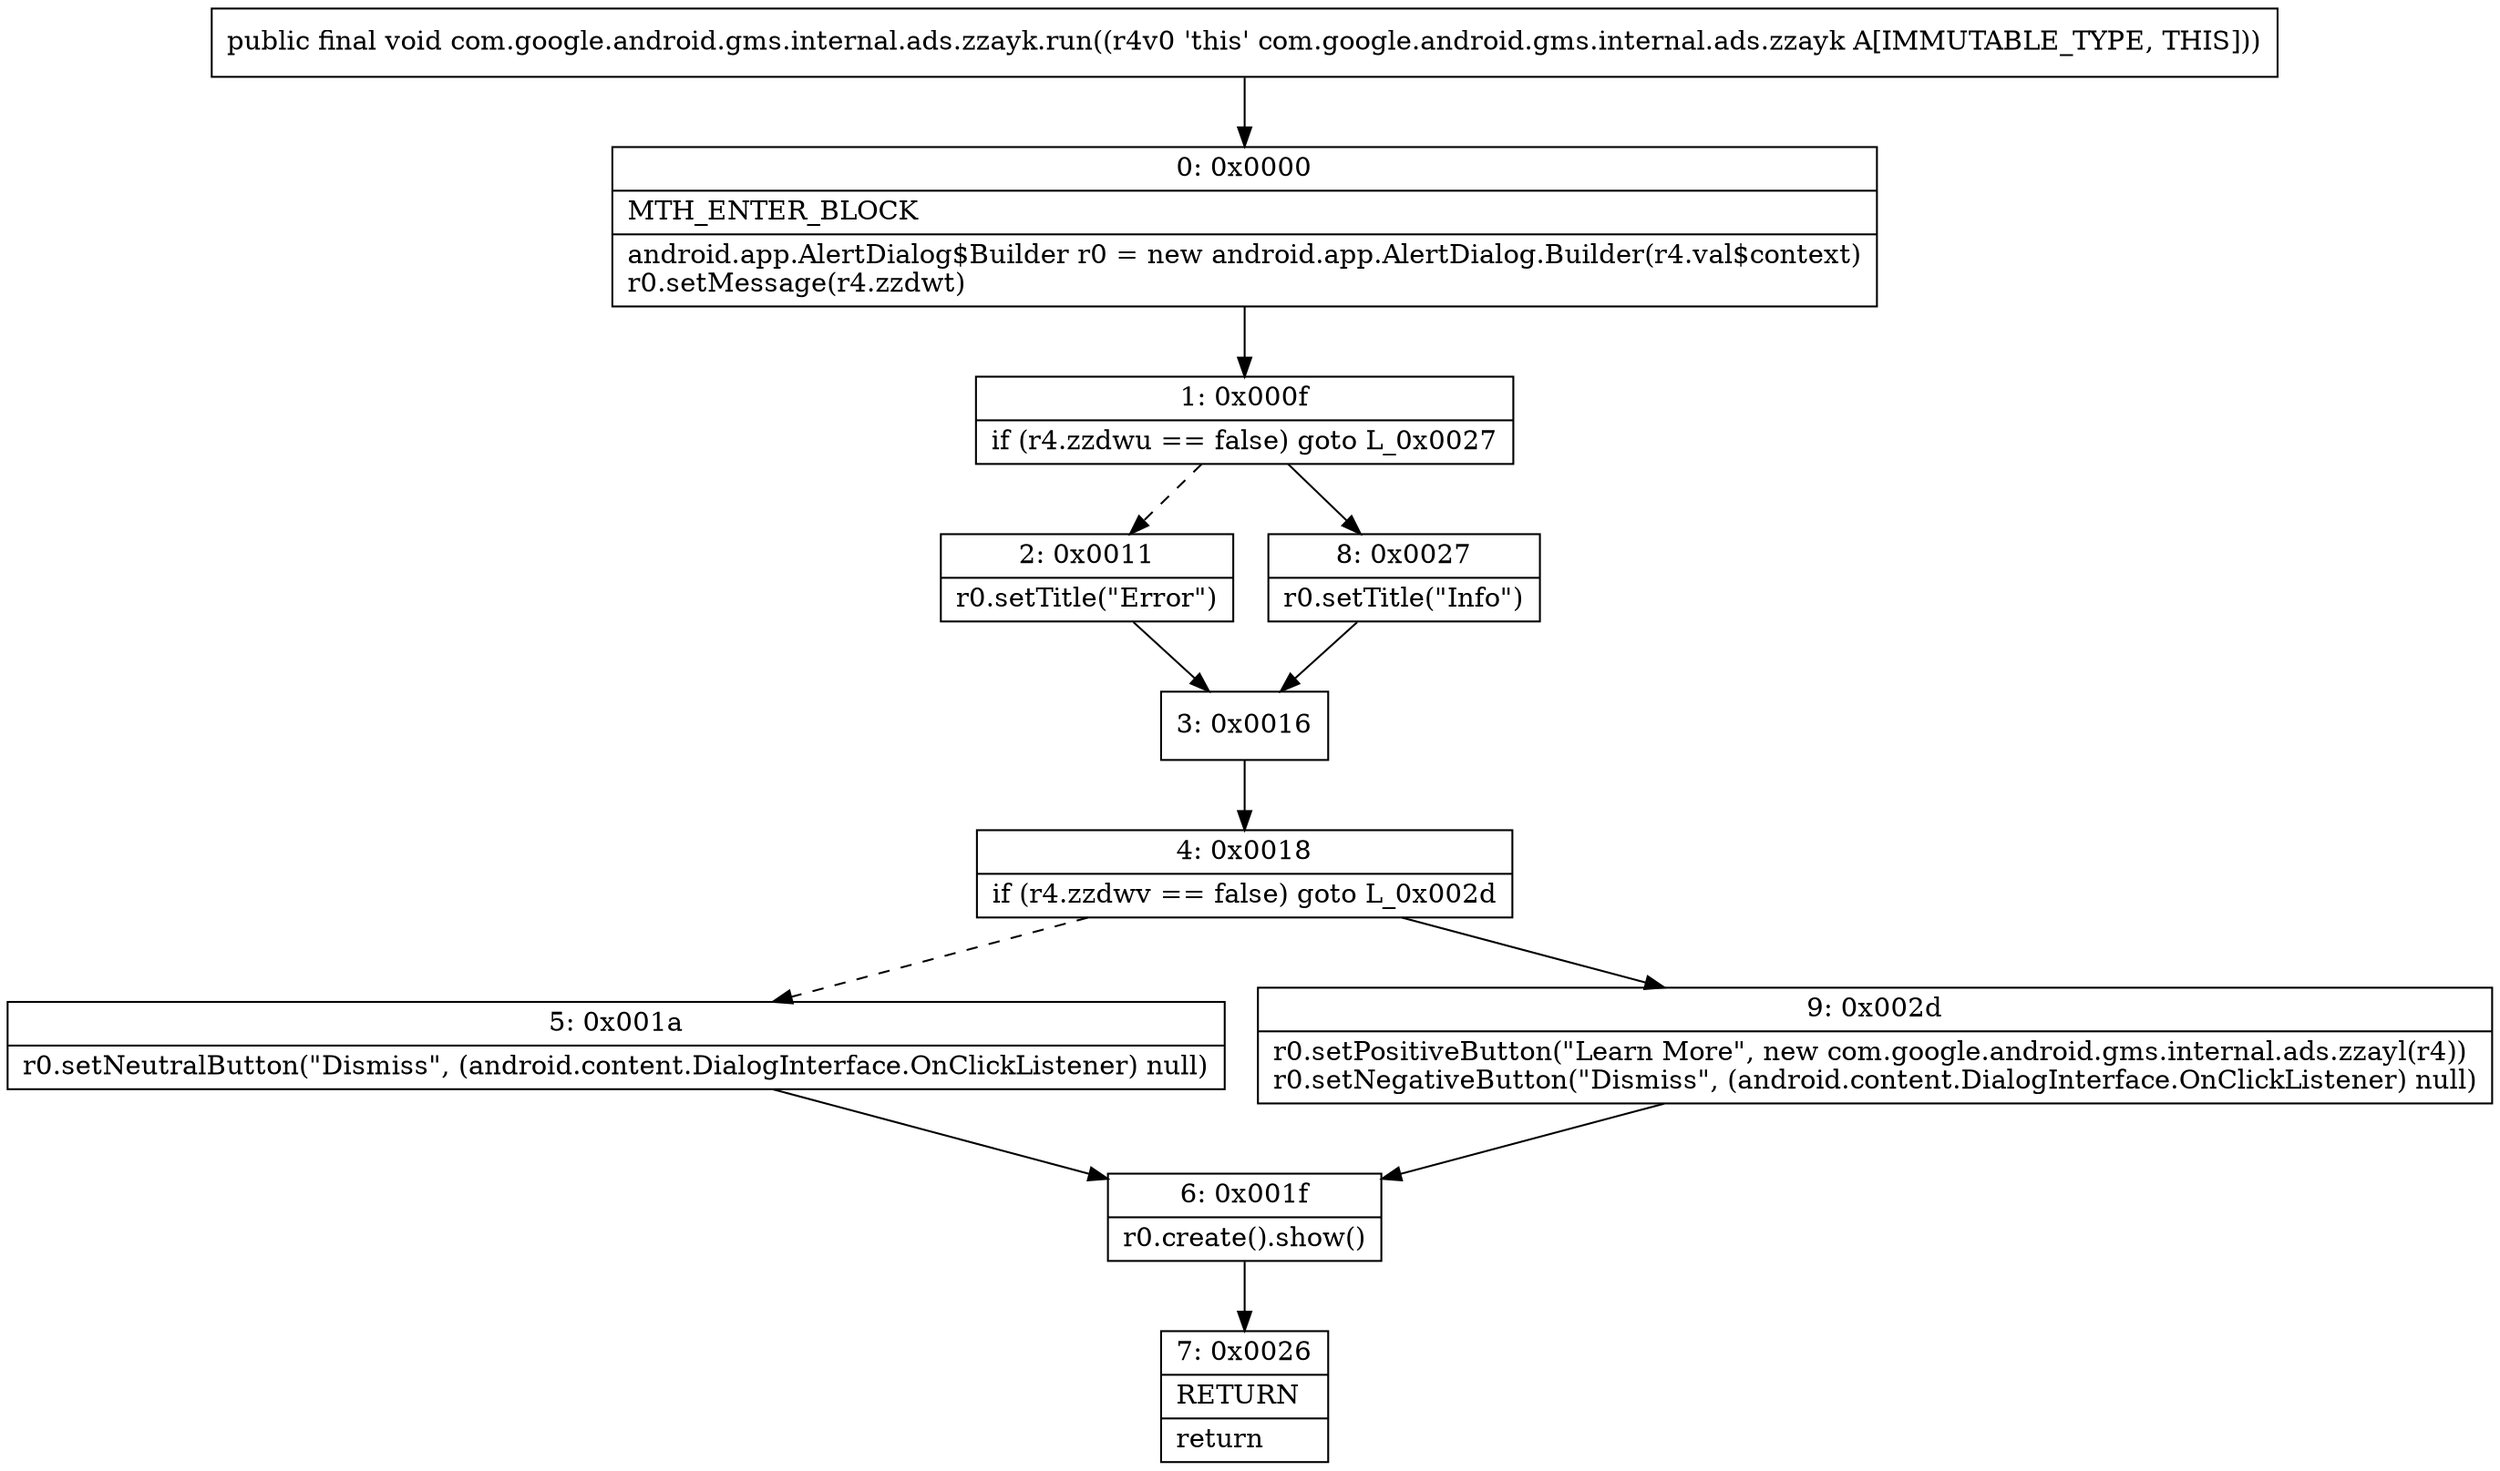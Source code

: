 digraph "CFG forcom.google.android.gms.internal.ads.zzayk.run()V" {
Node_0 [shape=record,label="{0\:\ 0x0000|MTH_ENTER_BLOCK\l|android.app.AlertDialog$Builder r0 = new android.app.AlertDialog.Builder(r4.val$context)\lr0.setMessage(r4.zzdwt)\l}"];
Node_1 [shape=record,label="{1\:\ 0x000f|if (r4.zzdwu == false) goto L_0x0027\l}"];
Node_2 [shape=record,label="{2\:\ 0x0011|r0.setTitle(\"Error\")\l}"];
Node_3 [shape=record,label="{3\:\ 0x0016}"];
Node_4 [shape=record,label="{4\:\ 0x0018|if (r4.zzdwv == false) goto L_0x002d\l}"];
Node_5 [shape=record,label="{5\:\ 0x001a|r0.setNeutralButton(\"Dismiss\", (android.content.DialogInterface.OnClickListener) null)\l}"];
Node_6 [shape=record,label="{6\:\ 0x001f|r0.create().show()\l}"];
Node_7 [shape=record,label="{7\:\ 0x0026|RETURN\l|return\l}"];
Node_8 [shape=record,label="{8\:\ 0x0027|r0.setTitle(\"Info\")\l}"];
Node_9 [shape=record,label="{9\:\ 0x002d|r0.setPositiveButton(\"Learn More\", new com.google.android.gms.internal.ads.zzayl(r4))\lr0.setNegativeButton(\"Dismiss\", (android.content.DialogInterface.OnClickListener) null)\l}"];
MethodNode[shape=record,label="{public final void com.google.android.gms.internal.ads.zzayk.run((r4v0 'this' com.google.android.gms.internal.ads.zzayk A[IMMUTABLE_TYPE, THIS])) }"];
MethodNode -> Node_0;
Node_0 -> Node_1;
Node_1 -> Node_2[style=dashed];
Node_1 -> Node_8;
Node_2 -> Node_3;
Node_3 -> Node_4;
Node_4 -> Node_5[style=dashed];
Node_4 -> Node_9;
Node_5 -> Node_6;
Node_6 -> Node_7;
Node_8 -> Node_3;
Node_9 -> Node_6;
}

